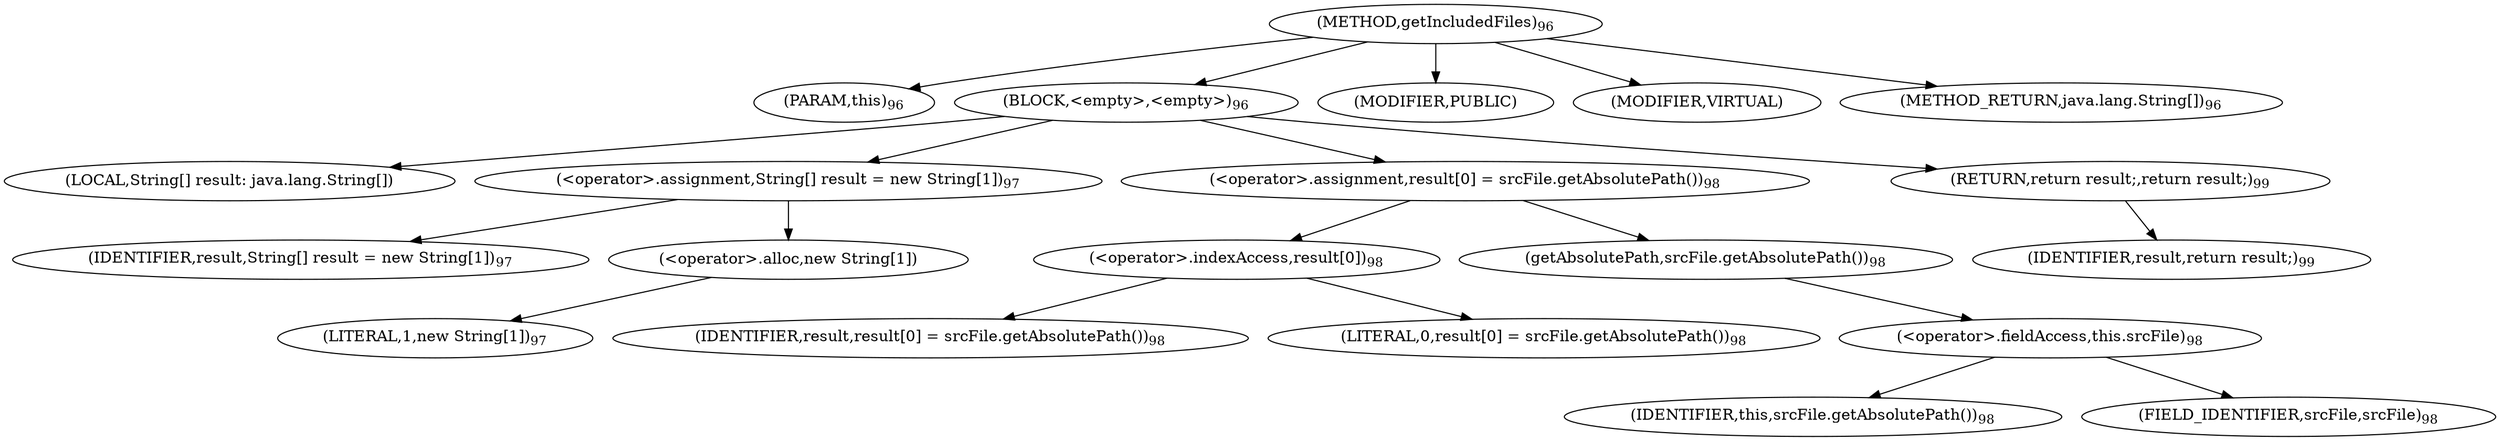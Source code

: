 digraph "getIncludedFiles" {  
"28" [label = <(METHOD,getIncludedFiles)<SUB>96</SUB>> ]
"29" [label = <(PARAM,this)<SUB>96</SUB>> ]
"30" [label = <(BLOCK,&lt;empty&gt;,&lt;empty&gt;)<SUB>96</SUB>> ]
"31" [label = <(LOCAL,String[] result: java.lang.String[])> ]
"32" [label = <(&lt;operator&gt;.assignment,String[] result = new String[1])<SUB>97</SUB>> ]
"33" [label = <(IDENTIFIER,result,String[] result = new String[1])<SUB>97</SUB>> ]
"34" [label = <(&lt;operator&gt;.alloc,new String[1])> ]
"35" [label = <(LITERAL,1,new String[1])<SUB>97</SUB>> ]
"36" [label = <(&lt;operator&gt;.assignment,result[0] = srcFile.getAbsolutePath())<SUB>98</SUB>> ]
"37" [label = <(&lt;operator&gt;.indexAccess,result[0])<SUB>98</SUB>> ]
"38" [label = <(IDENTIFIER,result,result[0] = srcFile.getAbsolutePath())<SUB>98</SUB>> ]
"39" [label = <(LITERAL,0,result[0] = srcFile.getAbsolutePath())<SUB>98</SUB>> ]
"40" [label = <(getAbsolutePath,srcFile.getAbsolutePath())<SUB>98</SUB>> ]
"41" [label = <(&lt;operator&gt;.fieldAccess,this.srcFile)<SUB>98</SUB>> ]
"42" [label = <(IDENTIFIER,this,srcFile.getAbsolutePath())<SUB>98</SUB>> ]
"43" [label = <(FIELD_IDENTIFIER,srcFile,srcFile)<SUB>98</SUB>> ]
"44" [label = <(RETURN,return result;,return result;)<SUB>99</SUB>> ]
"45" [label = <(IDENTIFIER,result,return result;)<SUB>99</SUB>> ]
"46" [label = <(MODIFIER,PUBLIC)> ]
"47" [label = <(MODIFIER,VIRTUAL)> ]
"48" [label = <(METHOD_RETURN,java.lang.String[])<SUB>96</SUB>> ]
  "28" -> "29" 
  "28" -> "30" 
  "28" -> "46" 
  "28" -> "47" 
  "28" -> "48" 
  "30" -> "31" 
  "30" -> "32" 
  "30" -> "36" 
  "30" -> "44" 
  "32" -> "33" 
  "32" -> "34" 
  "34" -> "35" 
  "36" -> "37" 
  "36" -> "40" 
  "37" -> "38" 
  "37" -> "39" 
  "40" -> "41" 
  "41" -> "42" 
  "41" -> "43" 
  "44" -> "45" 
}
